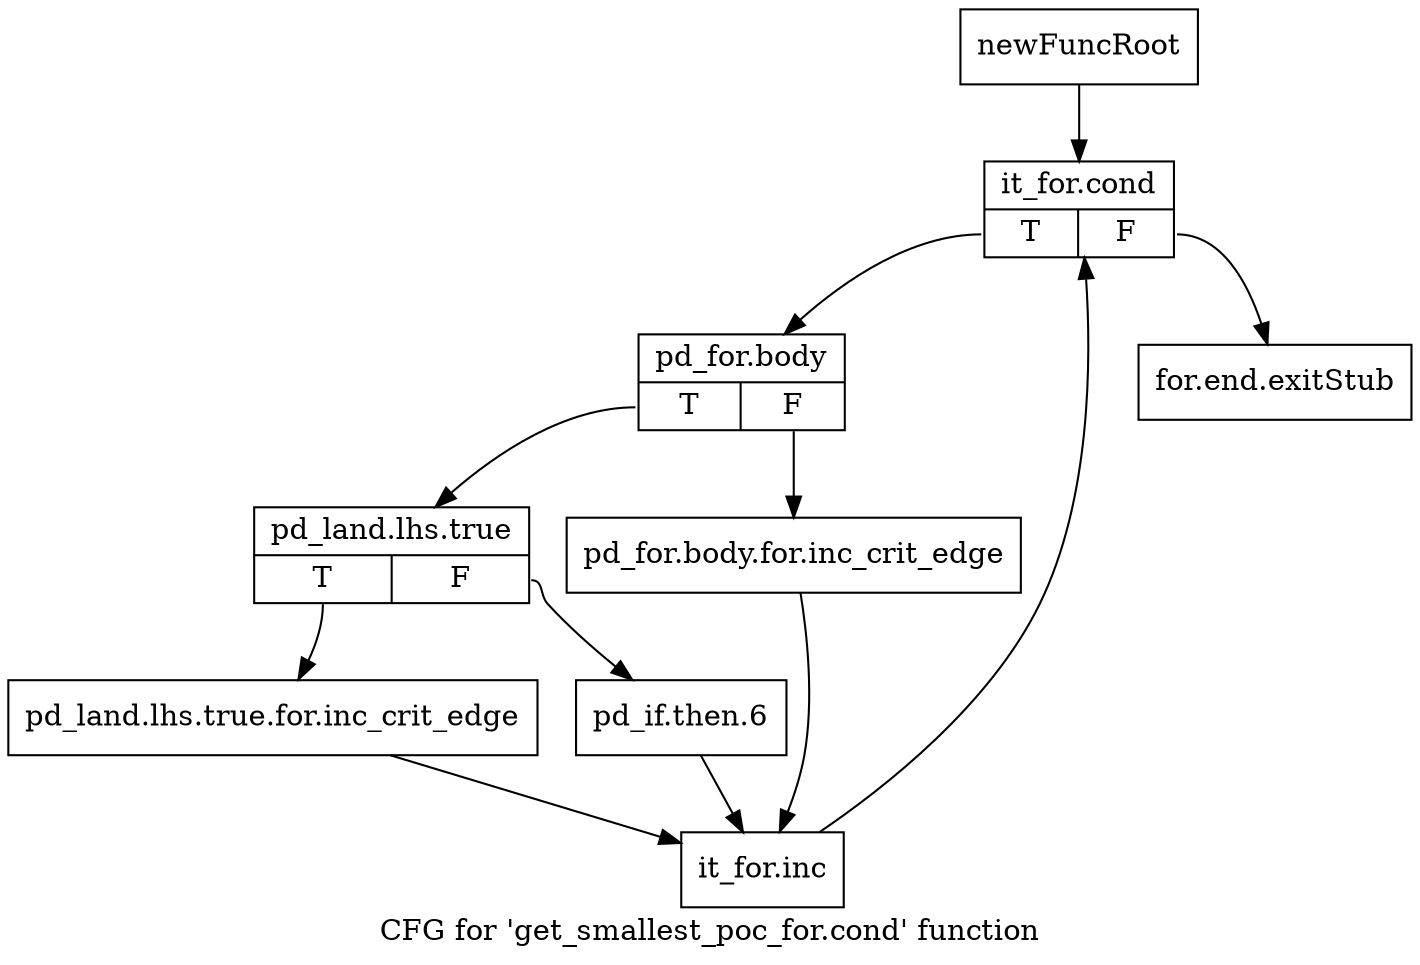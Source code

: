 digraph "CFG for 'get_smallest_poc_for.cond' function" {
	label="CFG for 'get_smallest_poc_for.cond' function";

	Node0x255a660 [shape=record,label="{newFuncRoot}"];
	Node0x255a660 -> Node0x255a700;
	Node0x255a6b0 [shape=record,label="{for.end.exitStub}"];
	Node0x255a700 [shape=record,label="{it_for.cond|{<s0>T|<s1>F}}"];
	Node0x255a700:s0 -> Node0x255a750;
	Node0x255a700:s1 -> Node0x255a6b0;
	Node0x255a750 [shape=record,label="{pd_for.body|{<s0>T|<s1>F}}"];
	Node0x255a750:s0 -> Node0x255a7f0;
	Node0x255a750:s1 -> Node0x255a7a0;
	Node0x255a7a0 [shape=record,label="{pd_for.body.for.inc_crit_edge}"];
	Node0x255a7a0 -> Node0x255a8e0;
	Node0x255a7f0 [shape=record,label="{pd_land.lhs.true|{<s0>T|<s1>F}}"];
	Node0x255a7f0:s0 -> Node0x255a890;
	Node0x255a7f0:s1 -> Node0x255a840;
	Node0x255a840 [shape=record,label="{pd_if.then.6}"];
	Node0x255a840 -> Node0x255a8e0;
	Node0x255a890 [shape=record,label="{pd_land.lhs.true.for.inc_crit_edge}"];
	Node0x255a890 -> Node0x255a8e0;
	Node0x255a8e0 [shape=record,label="{it_for.inc}"];
	Node0x255a8e0 -> Node0x255a700;
}
